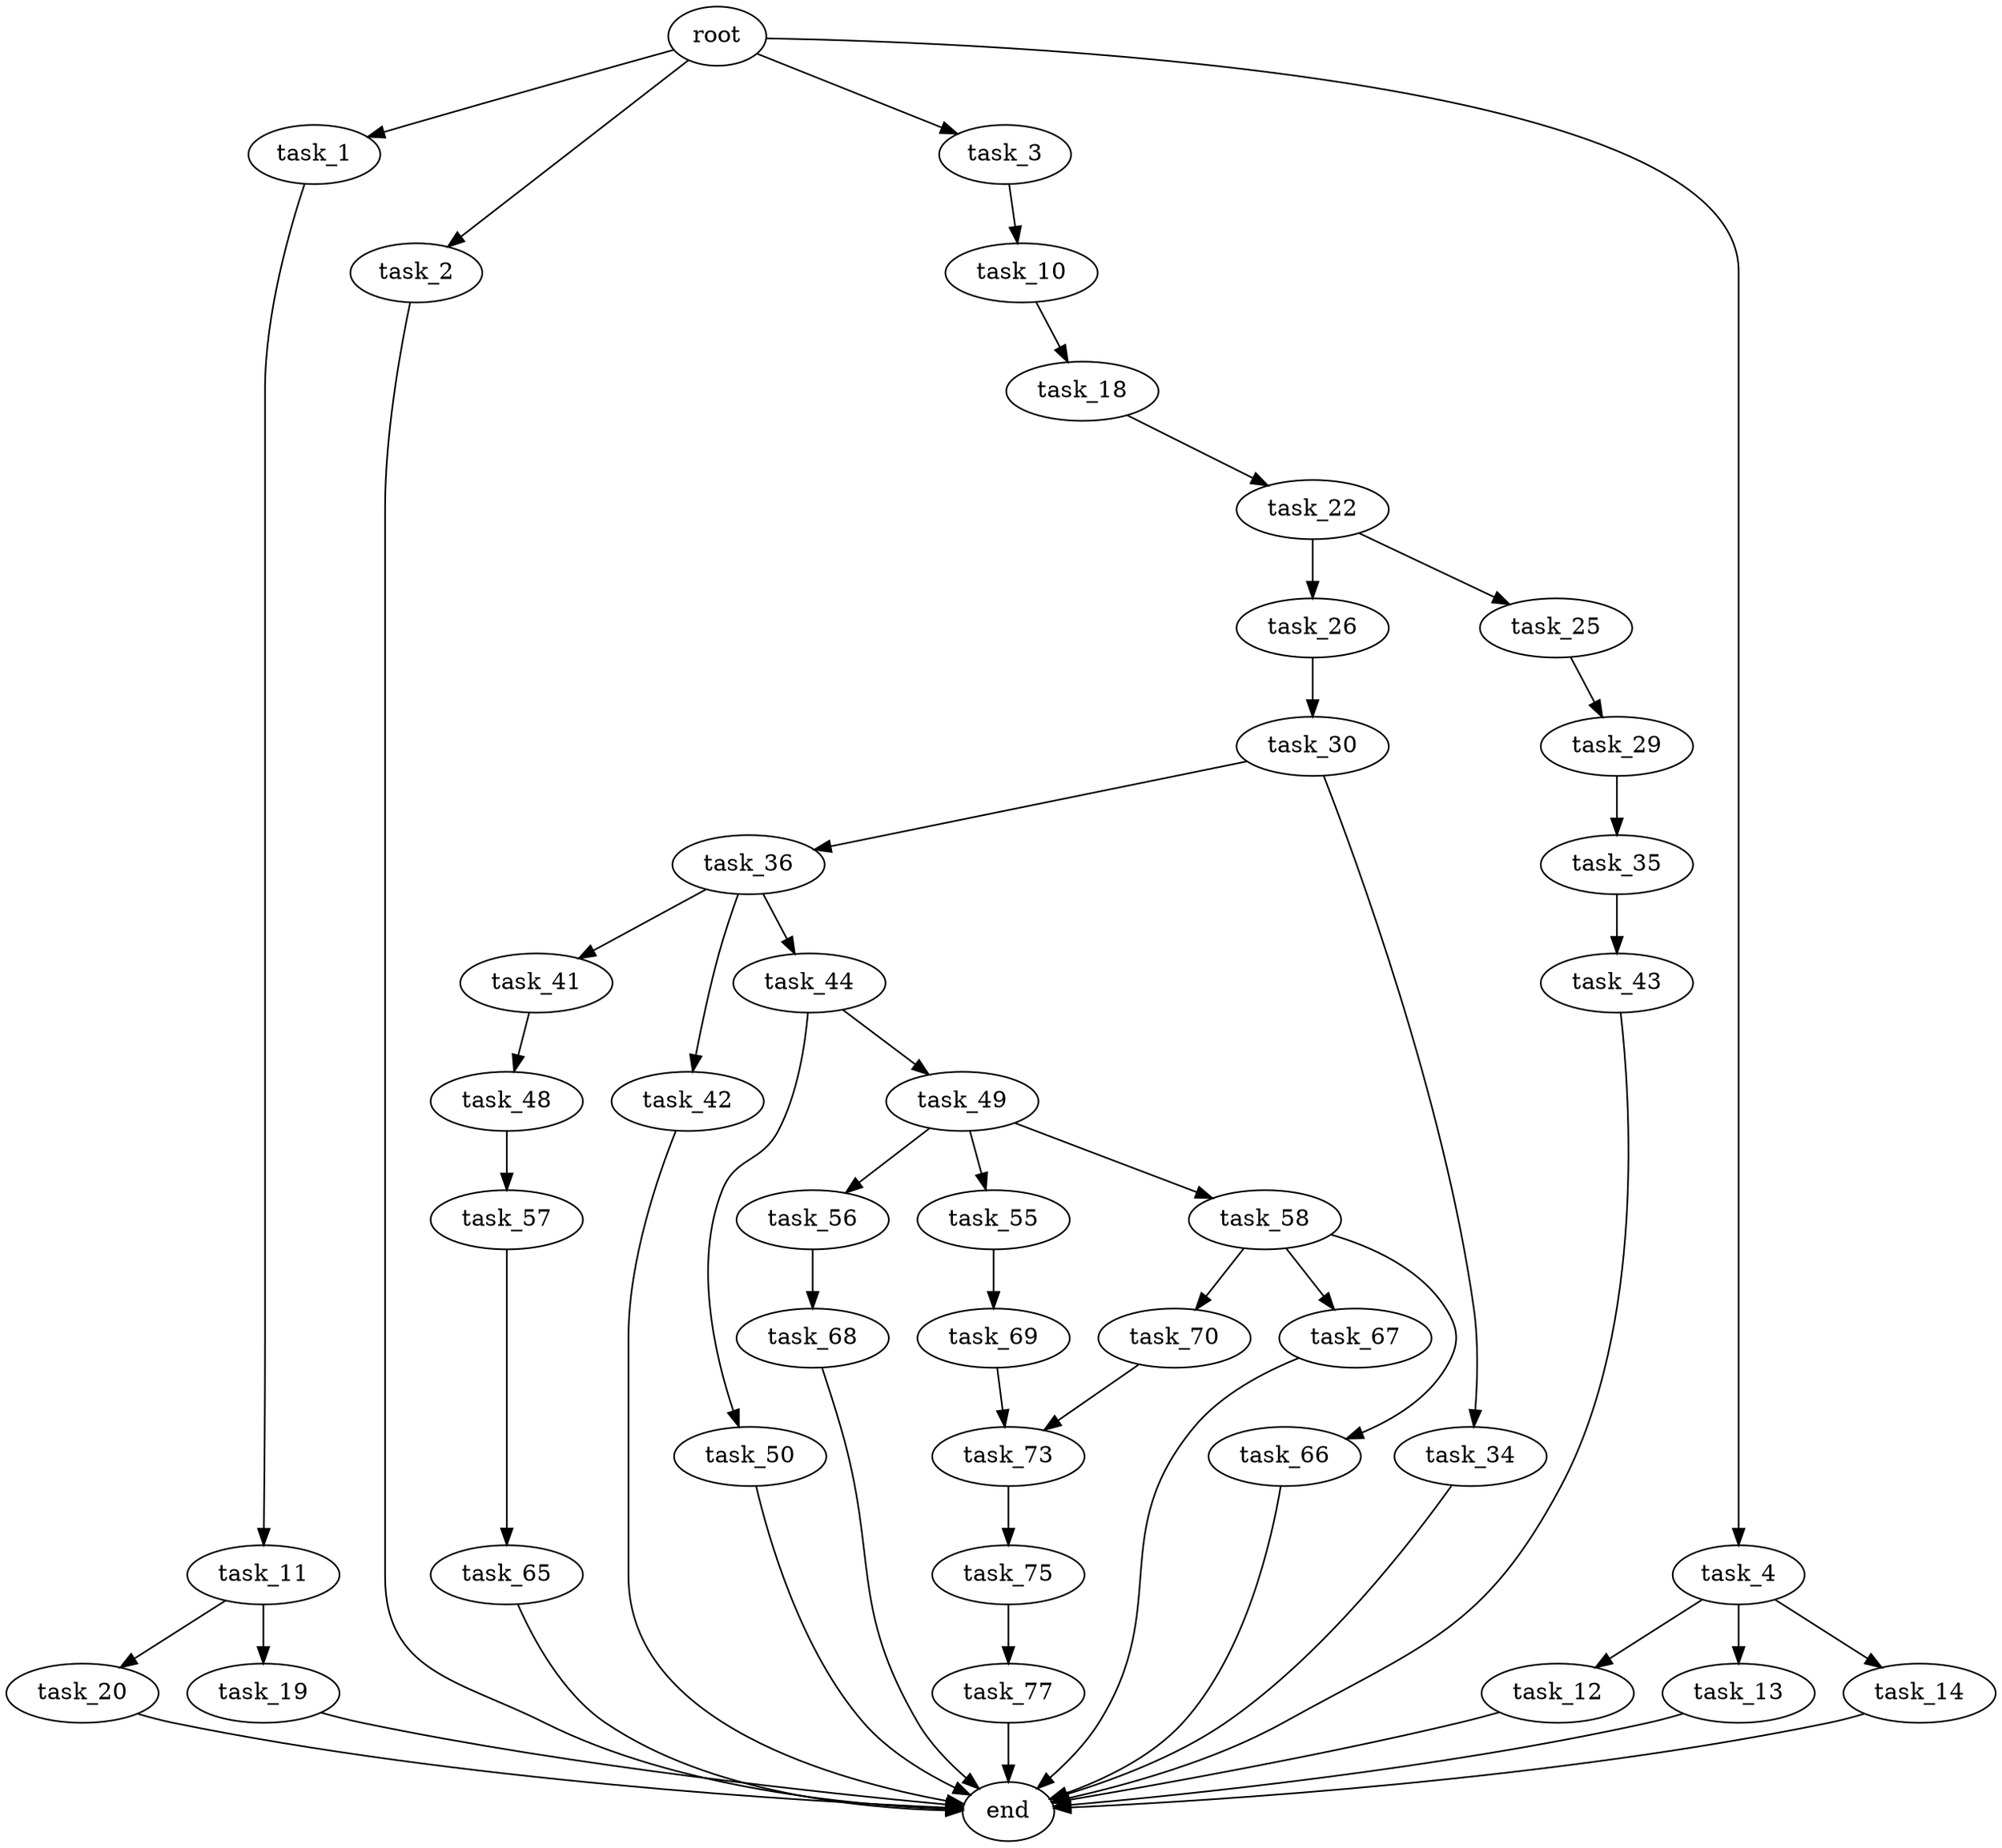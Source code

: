 digraph G {
  root [size="0.000000"];
  task_1 [size="134217728000.000000"];
  task_2 [size="231928233984.000000"];
  task_3 [size="549755813888.000000"];
  task_4 [size="38498023120.000000"];
  task_10 [size="16785825032.000000"];
  task_11 [size="23844309678.000000"];
  task_12 [size="368293445632.000000"];
  task_13 [size="424626626679.000000"];
  task_14 [size="8589934592.000000"];
  task_18 [size="29084933810.000000"];
  task_19 [size="134217728000.000000"];
  task_20 [size="11521764943.000000"];
  task_22 [size="112011051545.000000"];
  task_25 [size="16135367946.000000"];
  task_26 [size="603529811924.000000"];
  task_29 [size="19542614934.000000"];
  task_30 [size="3874107706.000000"];
  task_34 [size="1073741824000.000000"];
  task_35 [size="320920192270.000000"];
  task_36 [size="35124114553.000000"];
  task_41 [size="3547320940.000000"];
  task_42 [size="6768527903.000000"];
  task_43 [size="782757789696.000000"];
  task_44 [size="2833846420.000000"];
  task_48 [size="8589934592.000000"];
  task_49 [size="200081773302.000000"];
  task_50 [size="1416224164634.000000"];
  task_55 [size="9259180449.000000"];
  task_56 [size="8589934592.000000"];
  task_57 [size="62420681019.000000"];
  task_58 [size="34238468548.000000"];
  task_65 [size="9534030375.000000"];
  task_66 [size="368293445632.000000"];
  task_67 [size="1073741824000.000000"];
  task_68 [size="10445835991.000000"];
  task_69 [size="134217728000.000000"];
  task_70 [size="782757789696.000000"];
  task_73 [size="1562308554.000000"];
  task_75 [size="184842847166.000000"];
  task_77 [size="10322594218.000000"];
  end [size="0.000000"];

  root -> task_1 [size="1.000000"];
  root -> task_2 [size="1.000000"];
  root -> task_3 [size="1.000000"];
  root -> task_4 [size="1.000000"];
  task_1 -> task_11 [size="209715200.000000"];
  task_2 -> end [size="1.000000"];
  task_3 -> task_10 [size="536870912.000000"];
  task_4 -> task_12 [size="679477248.000000"];
  task_4 -> task_13 [size="679477248.000000"];
  task_4 -> task_14 [size="679477248.000000"];
  task_10 -> task_18 [size="679477248.000000"];
  task_11 -> task_19 [size="536870912.000000"];
  task_11 -> task_20 [size="536870912.000000"];
  task_12 -> end [size="1.000000"];
  task_13 -> end [size="1.000000"];
  task_14 -> end [size="1.000000"];
  task_18 -> task_22 [size="536870912.000000"];
  task_19 -> end [size="1.000000"];
  task_20 -> end [size="1.000000"];
  task_22 -> task_25 [size="536870912.000000"];
  task_22 -> task_26 [size="536870912.000000"];
  task_25 -> task_29 [size="536870912.000000"];
  task_26 -> task_30 [size="536870912.000000"];
  task_29 -> task_35 [size="411041792.000000"];
  task_30 -> task_34 [size="75497472.000000"];
  task_30 -> task_36 [size="75497472.000000"];
  task_34 -> end [size="1.000000"];
  task_35 -> task_43 [size="679477248.000000"];
  task_36 -> task_41 [size="679477248.000000"];
  task_36 -> task_42 [size="679477248.000000"];
  task_36 -> task_44 [size="679477248.000000"];
  task_41 -> task_48 [size="209715200.000000"];
  task_42 -> end [size="1.000000"];
  task_43 -> end [size="1.000000"];
  task_44 -> task_49 [size="134217728.000000"];
  task_44 -> task_50 [size="134217728.000000"];
  task_48 -> task_57 [size="33554432.000000"];
  task_49 -> task_55 [size="411041792.000000"];
  task_49 -> task_56 [size="411041792.000000"];
  task_49 -> task_58 [size="411041792.000000"];
  task_50 -> end [size="1.000000"];
  task_55 -> task_69 [size="536870912.000000"];
  task_56 -> task_68 [size="33554432.000000"];
  task_57 -> task_65 [size="75497472.000000"];
  task_58 -> task_66 [size="679477248.000000"];
  task_58 -> task_67 [size="679477248.000000"];
  task_58 -> task_70 [size="679477248.000000"];
  task_65 -> end [size="1.000000"];
  task_66 -> end [size="1.000000"];
  task_67 -> end [size="1.000000"];
  task_68 -> end [size="1.000000"];
  task_69 -> task_73 [size="209715200.000000"];
  task_70 -> task_73 [size="679477248.000000"];
  task_73 -> task_75 [size="33554432.000000"];
  task_75 -> task_77 [size="411041792.000000"];
  task_77 -> end [size="1.000000"];
}
